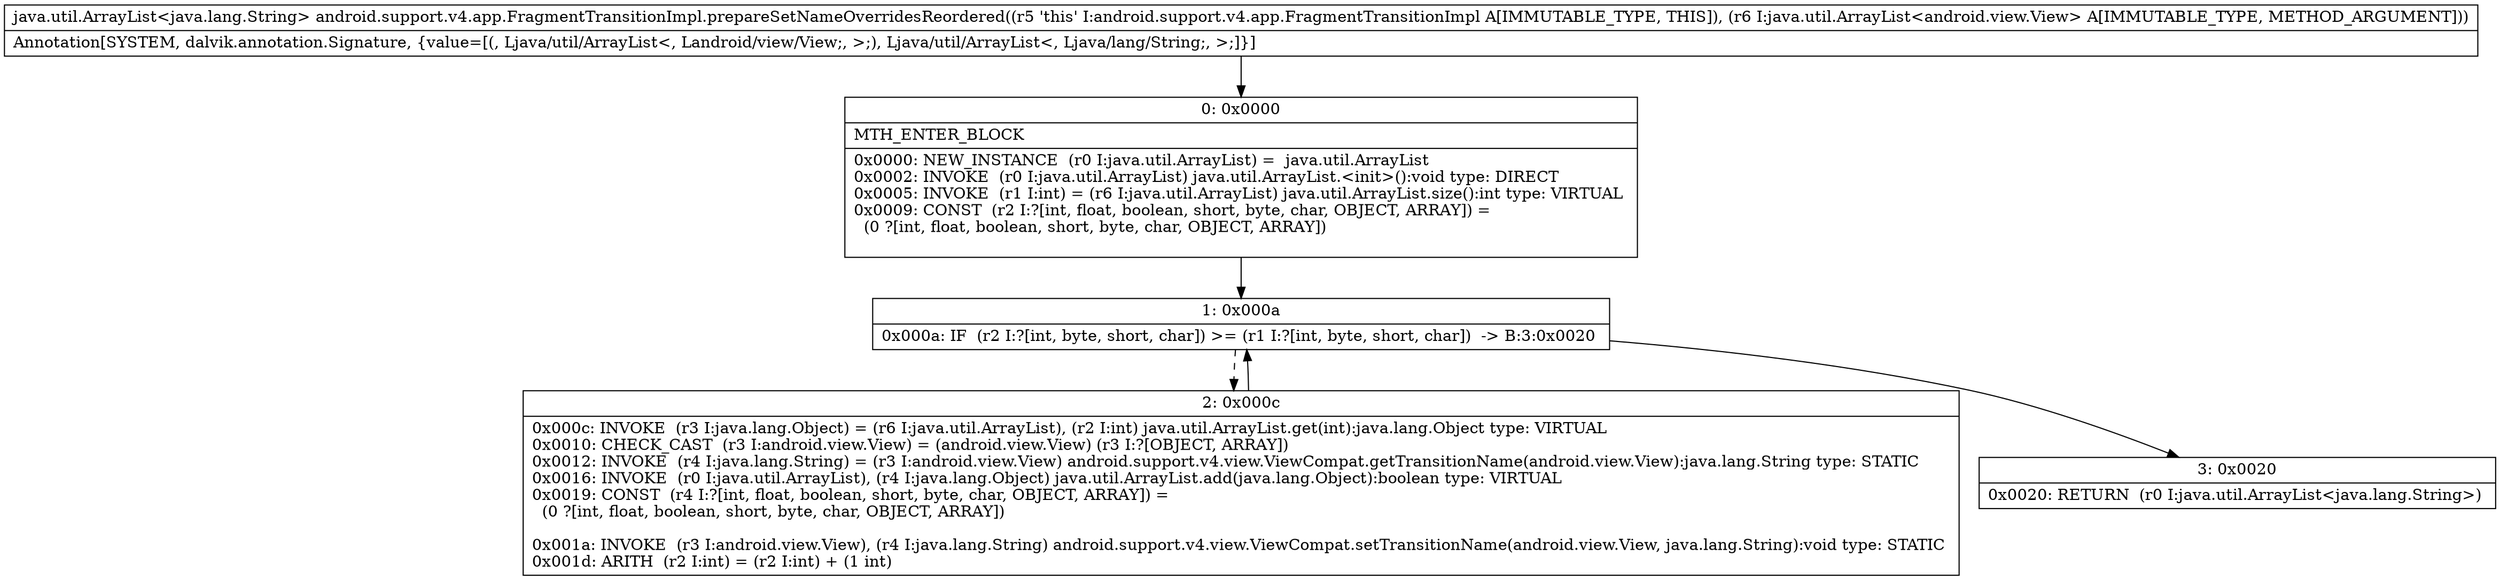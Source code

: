 digraph "CFG forandroid.support.v4.app.FragmentTransitionImpl.prepareSetNameOverridesReordered(Ljava\/util\/ArrayList;)Ljava\/util\/ArrayList;" {
Node_0 [shape=record,label="{0\:\ 0x0000|MTH_ENTER_BLOCK\l|0x0000: NEW_INSTANCE  (r0 I:java.util.ArrayList) =  java.util.ArrayList \l0x0002: INVOKE  (r0 I:java.util.ArrayList) java.util.ArrayList.\<init\>():void type: DIRECT \l0x0005: INVOKE  (r1 I:int) = (r6 I:java.util.ArrayList) java.util.ArrayList.size():int type: VIRTUAL \l0x0009: CONST  (r2 I:?[int, float, boolean, short, byte, char, OBJECT, ARRAY]) = \l  (0 ?[int, float, boolean, short, byte, char, OBJECT, ARRAY])\l \l}"];
Node_1 [shape=record,label="{1\:\ 0x000a|0x000a: IF  (r2 I:?[int, byte, short, char]) \>= (r1 I:?[int, byte, short, char])  \-\> B:3:0x0020 \l}"];
Node_2 [shape=record,label="{2\:\ 0x000c|0x000c: INVOKE  (r3 I:java.lang.Object) = (r6 I:java.util.ArrayList), (r2 I:int) java.util.ArrayList.get(int):java.lang.Object type: VIRTUAL \l0x0010: CHECK_CAST  (r3 I:android.view.View) = (android.view.View) (r3 I:?[OBJECT, ARRAY]) \l0x0012: INVOKE  (r4 I:java.lang.String) = (r3 I:android.view.View) android.support.v4.view.ViewCompat.getTransitionName(android.view.View):java.lang.String type: STATIC \l0x0016: INVOKE  (r0 I:java.util.ArrayList), (r4 I:java.lang.Object) java.util.ArrayList.add(java.lang.Object):boolean type: VIRTUAL \l0x0019: CONST  (r4 I:?[int, float, boolean, short, byte, char, OBJECT, ARRAY]) = \l  (0 ?[int, float, boolean, short, byte, char, OBJECT, ARRAY])\l \l0x001a: INVOKE  (r3 I:android.view.View), (r4 I:java.lang.String) android.support.v4.view.ViewCompat.setTransitionName(android.view.View, java.lang.String):void type: STATIC \l0x001d: ARITH  (r2 I:int) = (r2 I:int) + (1 int) \l}"];
Node_3 [shape=record,label="{3\:\ 0x0020|0x0020: RETURN  (r0 I:java.util.ArrayList\<java.lang.String\>) \l}"];
MethodNode[shape=record,label="{java.util.ArrayList\<java.lang.String\> android.support.v4.app.FragmentTransitionImpl.prepareSetNameOverridesReordered((r5 'this' I:android.support.v4.app.FragmentTransitionImpl A[IMMUTABLE_TYPE, THIS]), (r6 I:java.util.ArrayList\<android.view.View\> A[IMMUTABLE_TYPE, METHOD_ARGUMENT]))  | Annotation[SYSTEM, dalvik.annotation.Signature, \{value=[(, Ljava\/util\/ArrayList\<, Landroid\/view\/View;, \>;), Ljava\/util\/ArrayList\<, Ljava\/lang\/String;, \>;]\}]\l}"];
MethodNode -> Node_0;
Node_0 -> Node_1;
Node_1 -> Node_2[style=dashed];
Node_1 -> Node_3;
Node_2 -> Node_1;
}

